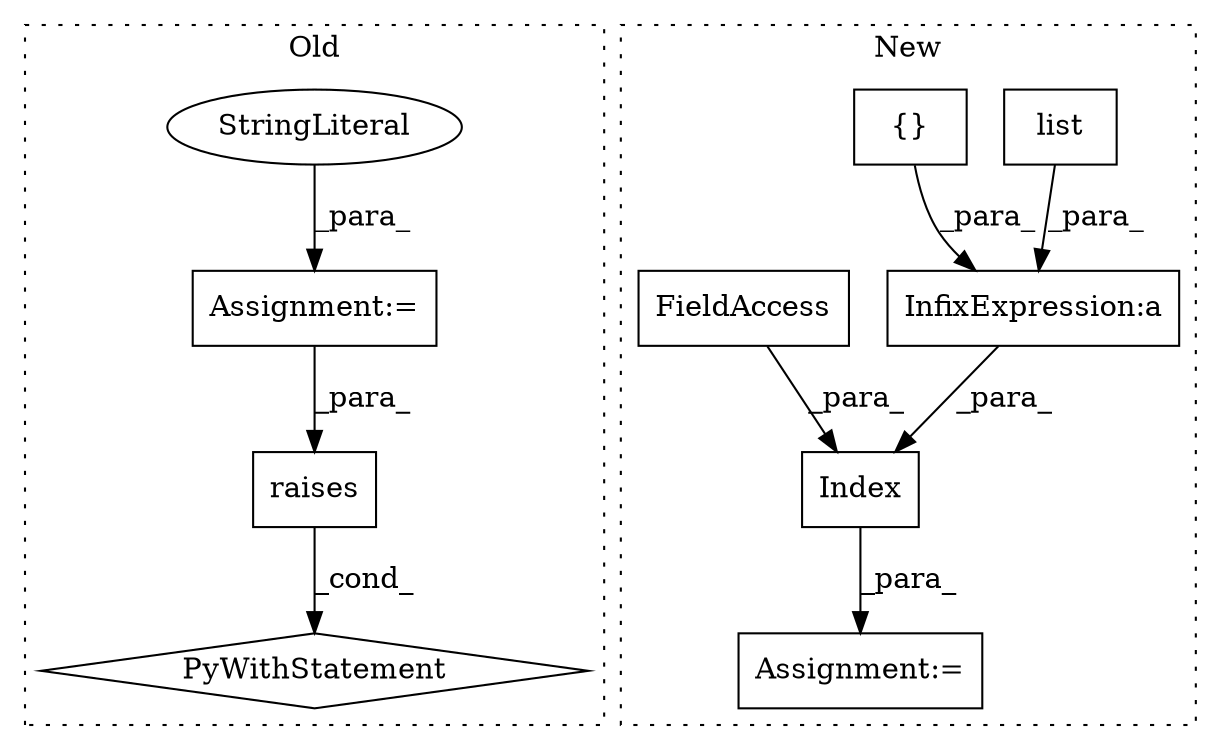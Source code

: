 digraph G {
subgraph cluster0 {
1 [label="raises" a="32" s="2848,2868" l="7,1" shape="box"];
5 [label="PyWithStatement" a="104" s="2831,2869" l="10,2" shape="diamond"];
9 [label="Assignment:=" a="7" s="2753" l="1" shape="box"];
10 [label="StringLiteral" a="45" s="2754" l="71" shape="ellipse"];
label = "Old";
style="dotted";
}
subgraph cluster1 {
2 [label="list" a="32" s="2889,2897" l="5,1" shape="box"];
3 [label="InfixExpression:a" a="27" s="2886" l="3" shape="box"];
4 [label="{}" a="4" s="2880,2885" l="1,1" shape="box"];
6 [label="Index" a="32" s="2865,2911" l="6,1" shape="box"];
7 [label="FieldAccess" a="22" s="2899" l="6" shape="box"];
8 [label="Assignment:=" a="7" s="2864" l="1" shape="box"];
label = "New";
style="dotted";
}
1 -> 5 [label="_cond_"];
2 -> 3 [label="_para_"];
3 -> 6 [label="_para_"];
4 -> 3 [label="_para_"];
6 -> 8 [label="_para_"];
7 -> 6 [label="_para_"];
9 -> 1 [label="_para_"];
10 -> 9 [label="_para_"];
}